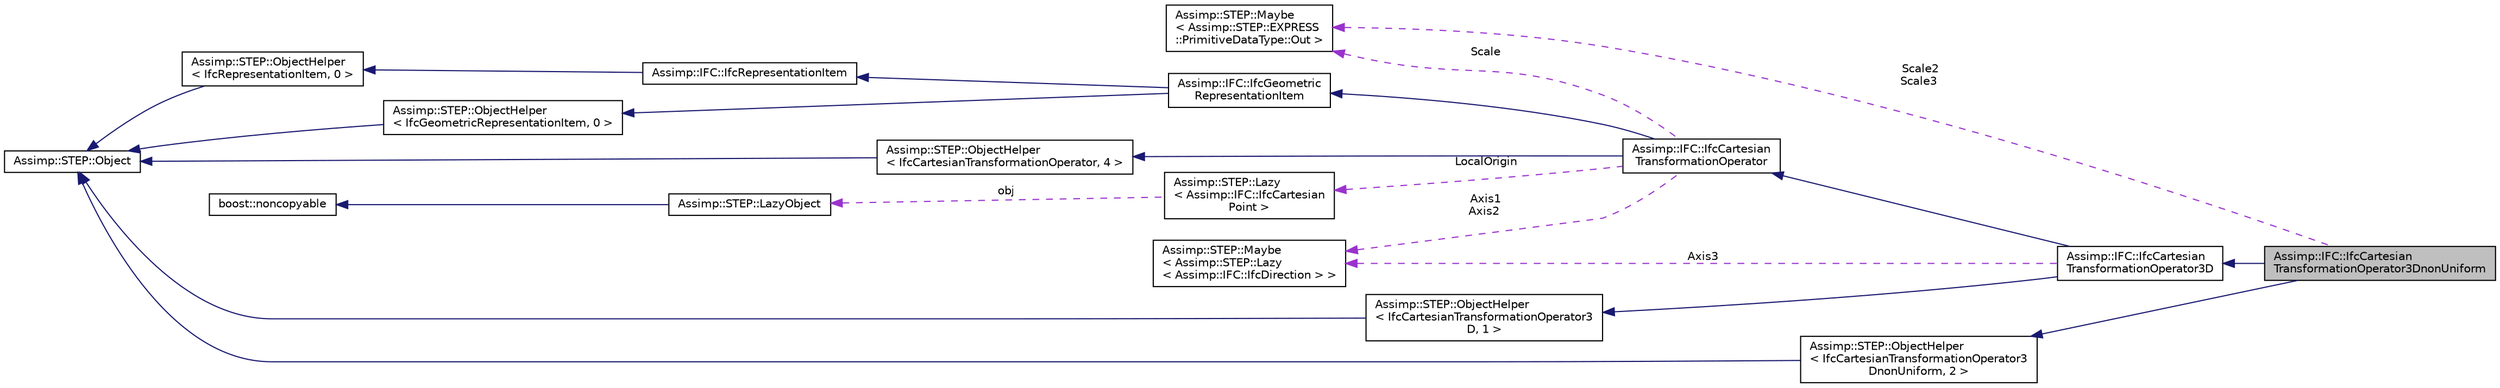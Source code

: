 digraph "Assimp::IFC::IfcCartesianTransformationOperator3DnonUniform"
{
  edge [fontname="Helvetica",fontsize="10",labelfontname="Helvetica",labelfontsize="10"];
  node [fontname="Helvetica",fontsize="10",shape=record];
  rankdir="LR";
  Node1 [label="Assimp::IFC::IfcCartesian\lTransformationOperator3DnonUniform",height=0.2,width=0.4,color="black", fillcolor="grey75", style="filled", fontcolor="black"];
  Node2 -> Node1 [dir="back",color="midnightblue",fontsize="10",style="solid"];
  Node2 [label="Assimp::IFC::IfcCartesian\lTransformationOperator3D",height=0.2,width=0.4,color="black", fillcolor="white", style="filled",URL="$struct_assimp_1_1_i_f_c_1_1_ifc_cartesian_transformation_operator3_d.html"];
  Node3 -> Node2 [dir="back",color="midnightblue",fontsize="10",style="solid"];
  Node3 [label="Assimp::IFC::IfcCartesian\lTransformationOperator",height=0.2,width=0.4,color="black", fillcolor="white", style="filled",URL="$struct_assimp_1_1_i_f_c_1_1_ifc_cartesian_transformation_operator.html"];
  Node4 -> Node3 [dir="back",color="midnightblue",fontsize="10",style="solid"];
  Node4 [label="Assimp::IFC::IfcGeometric\lRepresentationItem",height=0.2,width=0.4,color="black", fillcolor="white", style="filled",URL="$struct_assimp_1_1_i_f_c_1_1_ifc_geometric_representation_item.html"];
  Node5 -> Node4 [dir="back",color="midnightblue",fontsize="10",style="solid"];
  Node5 [label="Assimp::IFC::IfcRepresentationItem",height=0.2,width=0.4,color="black", fillcolor="white", style="filled",URL="$struct_assimp_1_1_i_f_c_1_1_ifc_representation_item.html"];
  Node6 -> Node5 [dir="back",color="midnightblue",fontsize="10",style="solid"];
  Node6 [label="Assimp::STEP::ObjectHelper\l\< IfcRepresentationItem, 0 \>",height=0.2,width=0.4,color="black", fillcolor="white", style="filled",URL="$struct_assimp_1_1_s_t_e_p_1_1_object_helper.html"];
  Node7 -> Node6 [dir="back",color="midnightblue",fontsize="10",style="solid"];
  Node7 [label="Assimp::STEP::Object",height=0.2,width=0.4,color="black", fillcolor="white", style="filled",URL="$class_assimp_1_1_s_t_e_p_1_1_object.html"];
  Node8 -> Node4 [dir="back",color="midnightblue",fontsize="10",style="solid"];
  Node8 [label="Assimp::STEP::ObjectHelper\l\< IfcGeometricRepresentationItem, 0 \>",height=0.2,width=0.4,color="black", fillcolor="white", style="filled",URL="$struct_assimp_1_1_s_t_e_p_1_1_object_helper.html"];
  Node7 -> Node8 [dir="back",color="midnightblue",fontsize="10",style="solid"];
  Node9 -> Node3 [dir="back",color="midnightblue",fontsize="10",style="solid"];
  Node9 [label="Assimp::STEP::ObjectHelper\l\< IfcCartesianTransformationOperator, 4 \>",height=0.2,width=0.4,color="black", fillcolor="white", style="filled",URL="$struct_assimp_1_1_s_t_e_p_1_1_object_helper.html"];
  Node7 -> Node9 [dir="back",color="midnightblue",fontsize="10",style="solid"];
  Node10 -> Node3 [dir="back",color="darkorchid3",fontsize="10",style="dashed",label=" LocalOrigin" ];
  Node10 [label="Assimp::STEP::Lazy\l\< Assimp::IFC::IfcCartesian\lPoint \>",height=0.2,width=0.4,color="black", fillcolor="white", style="filled",URL="$struct_assimp_1_1_s_t_e_p_1_1_lazy.html"];
  Node11 -> Node10 [dir="back",color="darkorchid3",fontsize="10",style="dashed",label=" obj" ];
  Node11 [label="Assimp::STEP::LazyObject",height=0.2,width=0.4,color="black", fillcolor="white", style="filled",URL="$class_assimp_1_1_s_t_e_p_1_1_lazy_object.html"];
  Node12 -> Node11 [dir="back",color="midnightblue",fontsize="10",style="solid"];
  Node12 [label="boost::noncopyable",height=0.2,width=0.4,color="black", fillcolor="white", style="filled",URL="$classboost_1_1noncopyable___1_1noncopyable.html"];
  Node13 -> Node3 [dir="back",color="darkorchid3",fontsize="10",style="dashed",label=" Scale" ];
  Node13 [label="Assimp::STEP::Maybe\l\< Assimp::STEP::EXPRESS\l::PrimitiveDataType::Out \>",height=0.2,width=0.4,color="black", fillcolor="white", style="filled",URL="$struct_assimp_1_1_s_t_e_p_1_1_maybe.html"];
  Node14 -> Node3 [dir="back",color="darkorchid3",fontsize="10",style="dashed",label=" Axis1\nAxis2" ];
  Node14 [label="Assimp::STEP::Maybe\l\< Assimp::STEP::Lazy\l\< Assimp::IFC::IfcDirection \> \>",height=0.2,width=0.4,color="black", fillcolor="white", style="filled",URL="$struct_assimp_1_1_s_t_e_p_1_1_maybe.html"];
  Node15 -> Node2 [dir="back",color="midnightblue",fontsize="10",style="solid"];
  Node15 [label="Assimp::STEP::ObjectHelper\l\< IfcCartesianTransformationOperator3\lD, 1 \>",height=0.2,width=0.4,color="black", fillcolor="white", style="filled",URL="$struct_assimp_1_1_s_t_e_p_1_1_object_helper.html"];
  Node7 -> Node15 [dir="back",color="midnightblue",fontsize="10",style="solid"];
  Node14 -> Node2 [dir="back",color="darkorchid3",fontsize="10",style="dashed",label=" Axis3" ];
  Node16 -> Node1 [dir="back",color="midnightblue",fontsize="10",style="solid"];
  Node16 [label="Assimp::STEP::ObjectHelper\l\< IfcCartesianTransformationOperator3\lDnonUniform, 2 \>",height=0.2,width=0.4,color="black", fillcolor="white", style="filled",URL="$struct_assimp_1_1_s_t_e_p_1_1_object_helper.html"];
  Node7 -> Node16 [dir="back",color="midnightblue",fontsize="10",style="solid"];
  Node13 -> Node1 [dir="back",color="darkorchid3",fontsize="10",style="dashed",label=" Scale2\nScale3" ];
}
